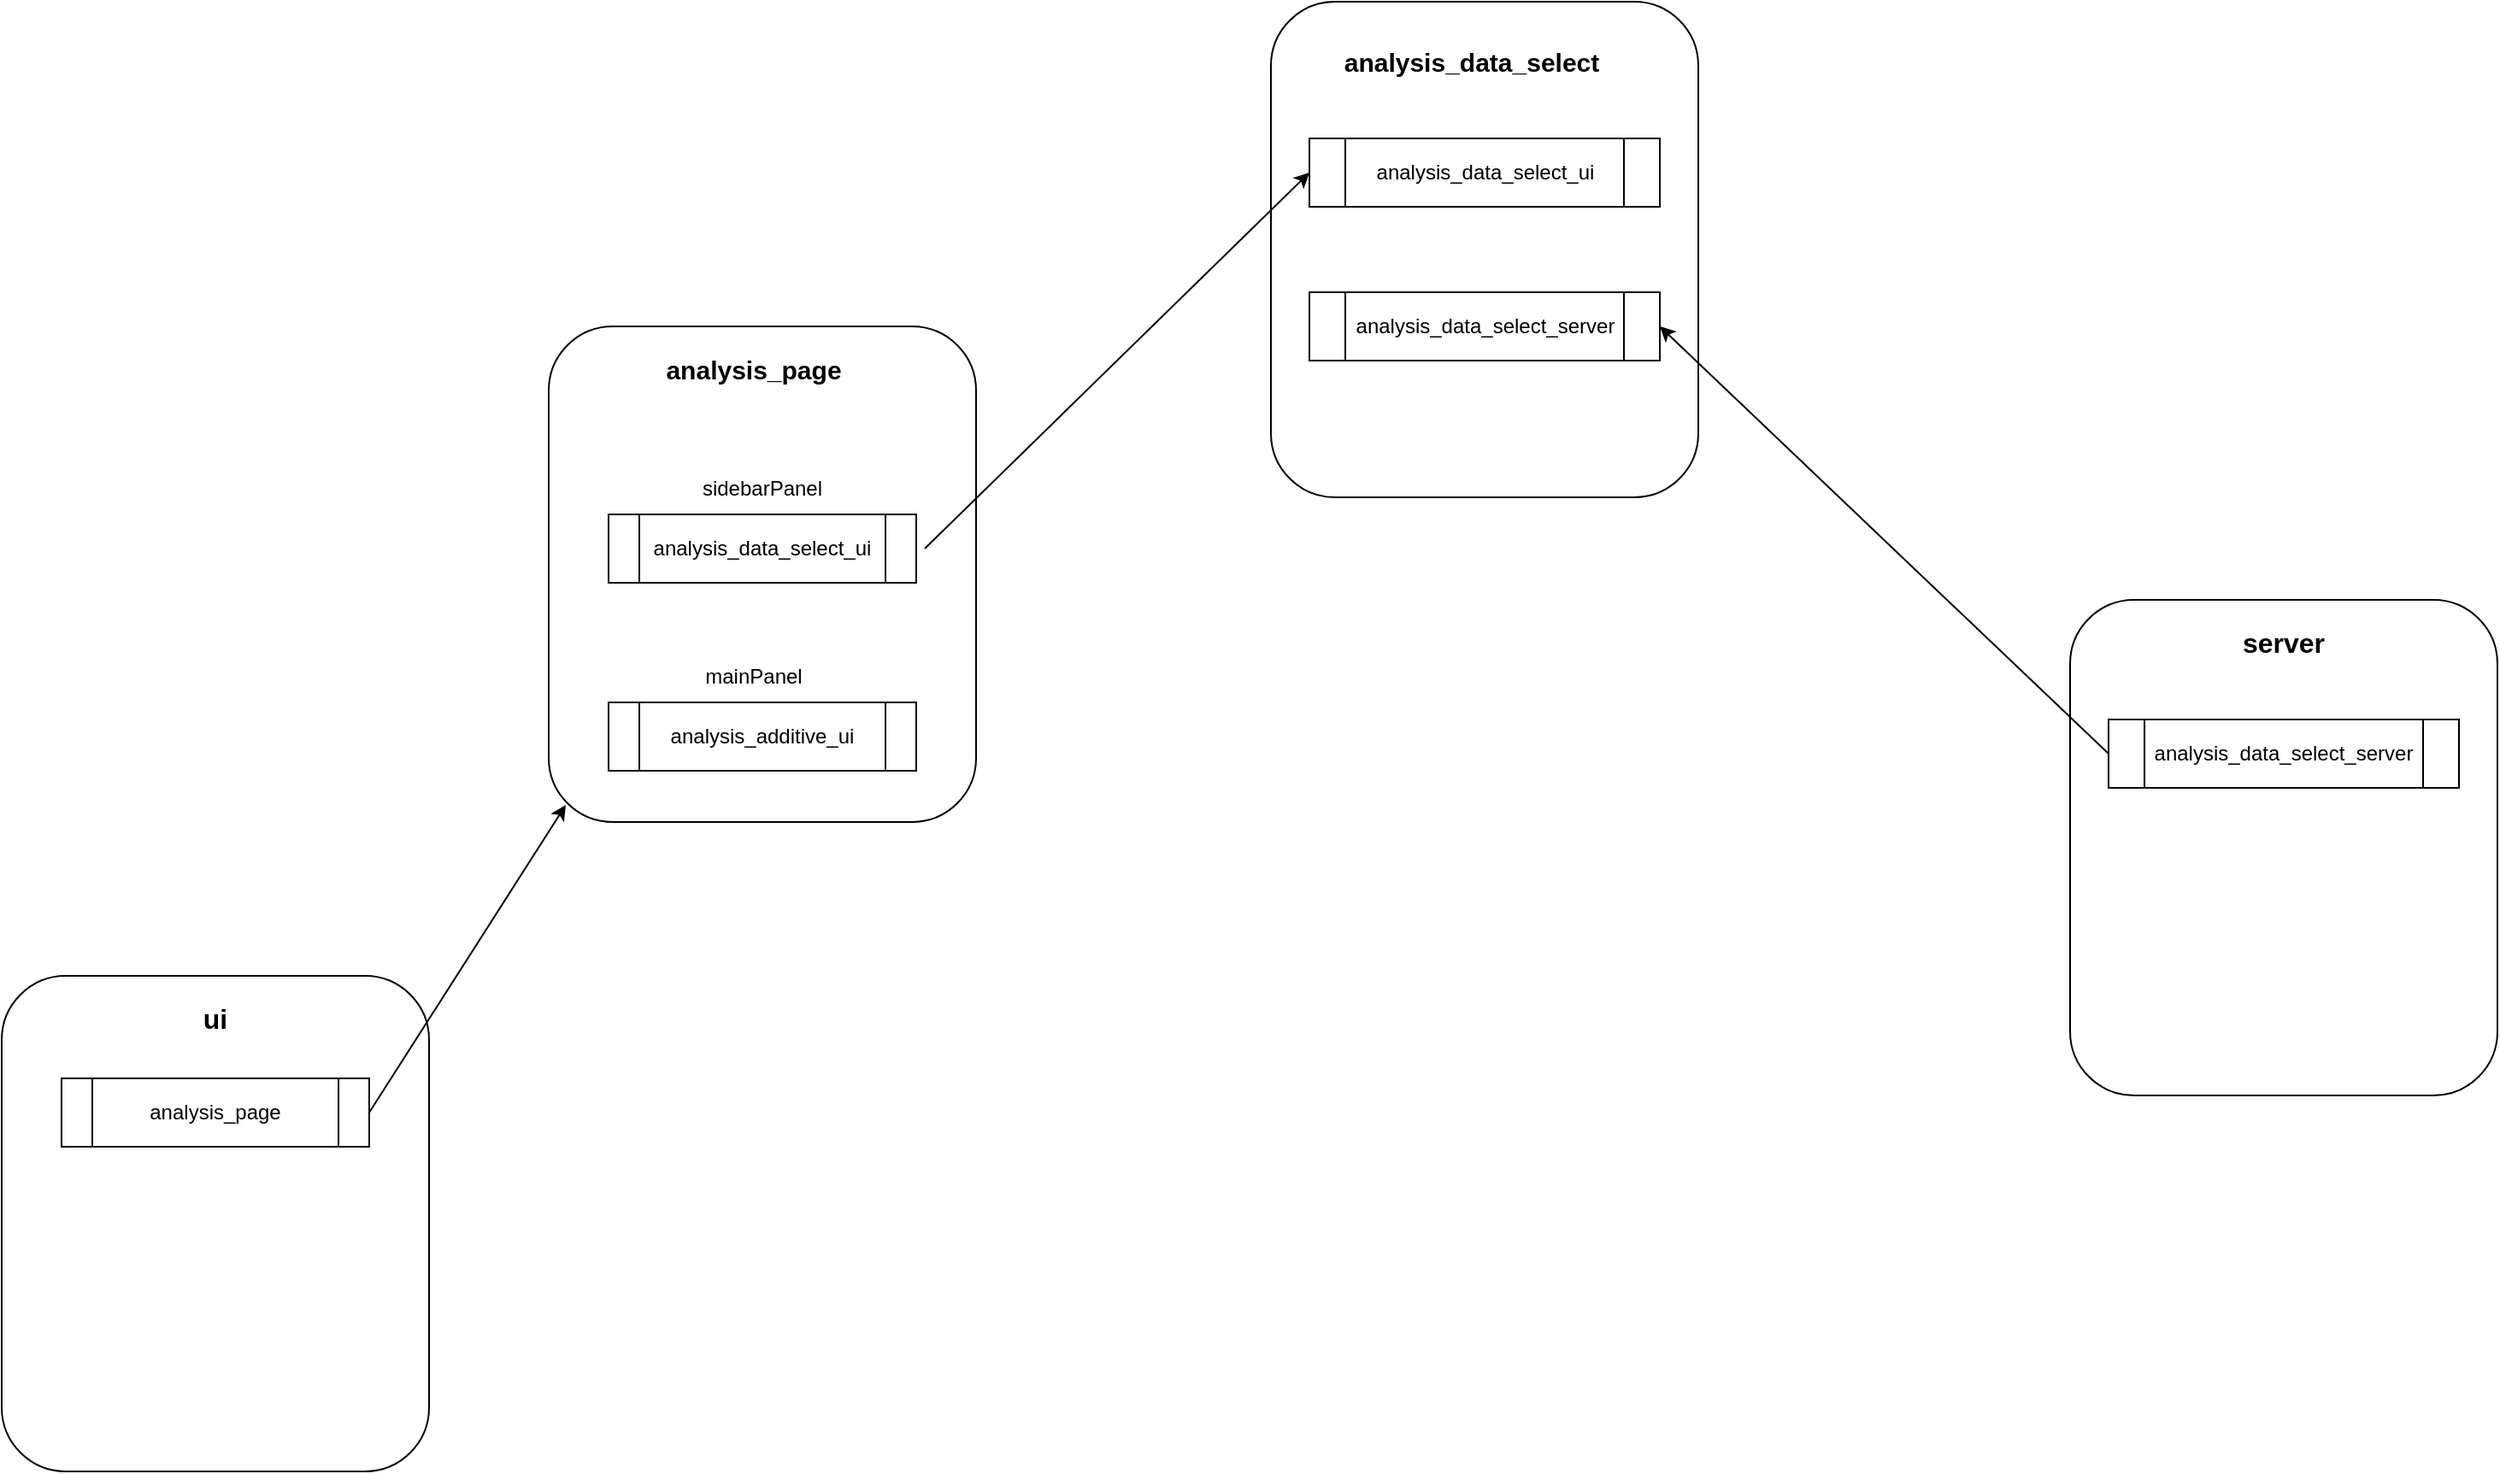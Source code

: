 <mxfile version="21.0.2" type="github">
  <diagram name="Page-1" id="pTtYJ5_N4WUrBFzaCRT1">
    <mxGraphModel dx="2607" dy="1375" grid="1" gridSize="10" guides="1" tooltips="1" connect="1" arrows="1" fold="1" page="1" pageScale="1" pageWidth="1700" pageHeight="1100" math="0" shadow="0">
      <root>
        <mxCell id="0" />
        <mxCell id="1" parent="0" />
        <mxCell id="FDc91h7cuOCh5w5TpFKJ-8" value="" style="group" vertex="1" connectable="0" parent="1">
          <mxGeometry x="370" y="340" width="250" height="290" as="geometry" />
        </mxCell>
        <mxCell id="FDc91h7cuOCh5w5TpFKJ-1" value="" style="rounded=1;whiteSpace=wrap;html=1;" vertex="1" parent="FDc91h7cuOCh5w5TpFKJ-8">
          <mxGeometry width="250" height="290" as="geometry" />
        </mxCell>
        <mxCell id="FDc91h7cuOCh5w5TpFKJ-2" value="analysis_data_select_ui" style="shape=process;whiteSpace=wrap;html=1;backgroundOutline=1;" vertex="1" parent="FDc91h7cuOCh5w5TpFKJ-8">
          <mxGeometry x="35" y="110" width="180" height="40" as="geometry" />
        </mxCell>
        <mxCell id="FDc91h7cuOCh5w5TpFKJ-3" value="analysis_additive_ui" style="shape=process;whiteSpace=wrap;html=1;backgroundOutline=1;" vertex="1" parent="FDc91h7cuOCh5w5TpFKJ-8">
          <mxGeometry x="35" y="220" width="180" height="40" as="geometry" />
        </mxCell>
        <mxCell id="FDc91h7cuOCh5w5TpFKJ-4" value="&lt;b&gt;&lt;font style=&quot;font-size: 15px;&quot;&gt;analysis_page&lt;/font&gt;&lt;/b&gt;" style="text;html=1;strokeColor=none;fillColor=none;align=center;verticalAlign=middle;whiteSpace=wrap;rounded=0;" vertex="1" parent="FDc91h7cuOCh5w5TpFKJ-8">
          <mxGeometry x="70" y="10" width="100" height="30" as="geometry" />
        </mxCell>
        <mxCell id="FDc91h7cuOCh5w5TpFKJ-6" value="mainPanel" style="text;html=1;strokeColor=none;fillColor=none;align=center;verticalAlign=middle;whiteSpace=wrap;rounded=0;" vertex="1" parent="FDc91h7cuOCh5w5TpFKJ-8">
          <mxGeometry x="90" y="190" width="60" height="30" as="geometry" />
        </mxCell>
        <mxCell id="FDc91h7cuOCh5w5TpFKJ-7" value="sidebarPanel" style="text;html=1;strokeColor=none;fillColor=none;align=center;verticalAlign=middle;whiteSpace=wrap;rounded=0;" vertex="1" parent="FDc91h7cuOCh5w5TpFKJ-8">
          <mxGeometry x="85" y="80" width="80" height="30" as="geometry" />
        </mxCell>
        <mxCell id="FDc91h7cuOCh5w5TpFKJ-9" value="" style="rounded=1;whiteSpace=wrap;html=1;" vertex="1" parent="1">
          <mxGeometry x="792.5" y="150" width="250" height="290" as="geometry" />
        </mxCell>
        <mxCell id="FDc91h7cuOCh5w5TpFKJ-10" value="analysis_data_select_ui" style="shape=process;whiteSpace=wrap;html=1;backgroundOutline=1;" vertex="1" parent="1">
          <mxGeometry x="815" y="230" width="205" height="40" as="geometry" />
        </mxCell>
        <mxCell id="FDc91h7cuOCh5w5TpFKJ-11" value="analysis_data_select_server" style="shape=process;whiteSpace=wrap;html=1;backgroundOutline=1;" vertex="1" parent="1">
          <mxGeometry x="815" y="320" width="205" height="40" as="geometry" />
        </mxCell>
        <mxCell id="FDc91h7cuOCh5w5TpFKJ-12" value="" style="endArrow=classic;html=1;rounded=0;entryX=0;entryY=0.5;entryDx=0;entryDy=0;" edge="1" parent="1" target="FDc91h7cuOCh5w5TpFKJ-10">
          <mxGeometry width="50" height="50" relative="1" as="geometry">
            <mxPoint x="590" y="470" as="sourcePoint" />
            <mxPoint x="640" y="420" as="targetPoint" />
          </mxGeometry>
        </mxCell>
        <mxCell id="FDc91h7cuOCh5w5TpFKJ-13" value="" style="rounded=1;whiteSpace=wrap;html=1;" vertex="1" parent="1">
          <mxGeometry x="1260" y="500" width="250" height="290" as="geometry" />
        </mxCell>
        <mxCell id="FDc91h7cuOCh5w5TpFKJ-14" value="&lt;b&gt;&lt;font style=&quot;font-size: 16px;&quot;&gt;server&lt;/font&gt;&lt;/b&gt;" style="text;html=1;strokeColor=none;fillColor=none;align=center;verticalAlign=middle;whiteSpace=wrap;rounded=0;" vertex="1" parent="1">
          <mxGeometry x="1355" y="510" width="60" height="30" as="geometry" />
        </mxCell>
        <mxCell id="FDc91h7cuOCh5w5TpFKJ-15" value="analysis_data_select_server" style="shape=process;whiteSpace=wrap;html=1;backgroundOutline=1;" vertex="1" parent="1">
          <mxGeometry x="1282.5" y="570" width="205" height="40" as="geometry" />
        </mxCell>
        <mxCell id="FDc91h7cuOCh5w5TpFKJ-16" value="" style="endArrow=classic;html=1;rounded=0;exitX=0;exitY=0.5;exitDx=0;exitDy=0;entryX=1;entryY=0.5;entryDx=0;entryDy=0;" edge="1" parent="1" source="FDc91h7cuOCh5w5TpFKJ-15" target="FDc91h7cuOCh5w5TpFKJ-11">
          <mxGeometry width="50" height="50" relative="1" as="geometry">
            <mxPoint x="1040" y="490" as="sourcePoint" />
            <mxPoint x="1090" y="440" as="targetPoint" />
          </mxGeometry>
        </mxCell>
        <mxCell id="FDc91h7cuOCh5w5TpFKJ-18" value="&lt;b&gt;&lt;font style=&quot;font-size: 15px;&quot;&gt;analysis_data_select&lt;/font&gt;&lt;/b&gt;" style="text;html=1;strokeColor=none;fillColor=none;align=center;verticalAlign=middle;whiteSpace=wrap;rounded=0;" vertex="1" parent="1">
          <mxGeometry x="830" y="170" width="160" height="30" as="geometry" />
        </mxCell>
        <mxCell id="FDc91h7cuOCh5w5TpFKJ-26" value="" style="rounded=1;whiteSpace=wrap;html=1;" vertex="1" parent="1">
          <mxGeometry x="50" y="720" width="250" height="290" as="geometry" />
        </mxCell>
        <mxCell id="FDc91h7cuOCh5w5TpFKJ-27" value="&lt;font size=&quot;1&quot; style=&quot;&quot;&gt;&lt;b style=&quot;font-size: 16px;&quot;&gt;ui&lt;/b&gt;&lt;/font&gt;" style="text;html=1;strokeColor=none;fillColor=none;align=center;verticalAlign=middle;whiteSpace=wrap;rounded=0;" vertex="1" parent="1">
          <mxGeometry x="145" y="730" width="60" height="30" as="geometry" />
        </mxCell>
        <mxCell id="FDc91h7cuOCh5w5TpFKJ-29" value="analysis_page" style="shape=process;whiteSpace=wrap;html=1;backgroundOutline=1;" vertex="1" parent="1">
          <mxGeometry x="85" y="780" width="180" height="40" as="geometry" />
        </mxCell>
        <mxCell id="FDc91h7cuOCh5w5TpFKJ-30" value="" style="endArrow=classic;html=1;rounded=0;" edge="1" parent="1">
          <mxGeometry width="50" height="50" relative="1" as="geometry">
            <mxPoint x="265" y="800" as="sourcePoint" />
            <mxPoint x="380" y="620" as="targetPoint" />
          </mxGeometry>
        </mxCell>
      </root>
    </mxGraphModel>
  </diagram>
</mxfile>
